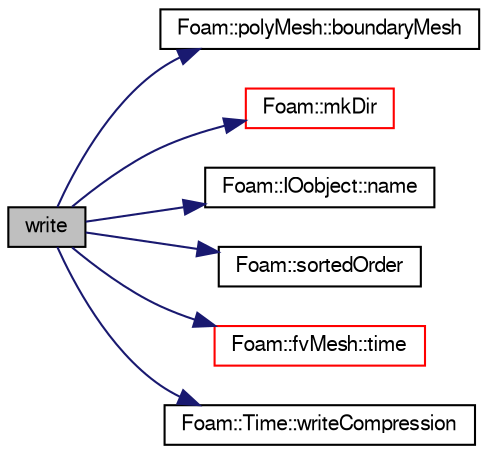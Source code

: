 digraph "write"
{
  bgcolor="transparent";
  edge [fontname="FreeSans",fontsize="10",labelfontname="FreeSans",labelfontsize="10"];
  node [fontname="FreeSans",fontsize="10",shape=record];
  rankdir="LR";
  Node1 [label="write",height=0.2,width=0.4,color="black", fillcolor="grey75", style="filled" fontcolor="black"];
  Node1 -> Node2 [color="midnightblue",fontsize="10",style="solid",fontname="FreeSans"];
  Node2 [label="Foam::polyMesh::boundaryMesh",height=0.2,width=0.4,color="black",URL="$a01861.html#a6b7f5ba89250dbd7a1c6c7860ab60fe3",tooltip="Return boundary mesh. "];
  Node1 -> Node3 [color="midnightblue",fontsize="10",style="solid",fontname="FreeSans"];
  Node3 [label="Foam::mkDir",height=0.2,width=0.4,color="red",URL="$a10237.html#a2ae410f2311adf94d66451b7423fdf4e",tooltip="Make a directory and return an error if it could not be created. "];
  Node1 -> Node4 [color="midnightblue",fontsize="10",style="solid",fontname="FreeSans"];
  Node4 [label="Foam::IOobject::name",height=0.2,width=0.4,color="black",URL="$a01142.html#a75b72488d2e82151b025744974919d5d",tooltip="Return name. "];
  Node1 -> Node5 [color="midnightblue",fontsize="10",style="solid",fontname="FreeSans"];
  Node5 [label="Foam::sortedOrder",height=0.2,width=0.4,color="black",URL="$a10237.html#acf128ea037506c14446998bb7ca39264",tooltip="Generate the (stable) sort order for the list. "];
  Node1 -> Node6 [color="midnightblue",fontsize="10",style="solid",fontname="FreeSans"];
  Node6 [label="Foam::fvMesh::time",height=0.2,width=0.4,color="red",URL="$a00851.html#a48fcf6de2789aff6b430b5fc1a05693f",tooltip="Return the top-level database. "];
  Node1 -> Node7 [color="midnightblue",fontsize="10",style="solid",fontname="FreeSans"];
  Node7 [label="Foam::Time::writeCompression",height=0.2,width=0.4,color="black",URL="$a02535.html#a7020ea2c2c096ea590b59f4a3c858283",tooltip="Default write compression. "];
}
